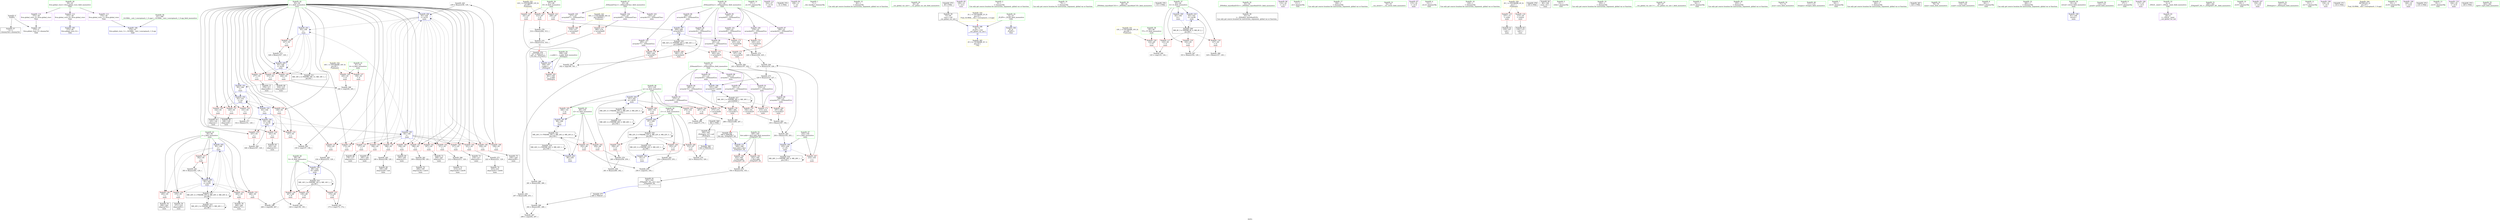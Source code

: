 digraph "SVFG" {
	label="SVFG";

	Node0x5594e432cb10 [shape=record,color=grey,label="{NodeID: 0\nNullPtr}"];
	Node0x5594e432cb10 -> Node0x5594e433fcd0[style=solid];
	Node0x5594e432cb10 -> Node0x5594e4347810[style=solid];
	Node0x5594e434db90 [shape=record,color=grey,label="{NodeID: 263\n239 = Binary(238, 129, )\n}"];
	Node0x5594e434db90 -> Node0x5594e4342360[style=solid];
	Node0x5594e43471d0 [shape=record,color=red,label="{NodeID: 180\n318\<--317\n\<--arrayidx87\nmain\n}"];
	Node0x5594e43471d0 -> Node0x5594e434ed90[style=solid];
	Node0x5594e433e4e0 [shape=record,color=purple,label="{NodeID: 97\n196\<--23\narrayidx32\<--_ZZ4mainE2cy\nmain\n}"];
	Node0x5594e433e4e0 -> Node0x5594e4346a80[style=solid];
	Node0x5594e432c670 [shape=record,color=green,label="{NodeID: 14\n37\<--1\n.str.10\<--dummyObj\nGlob }"];
	Node0x5594e434f090 [shape=record,color=grey,label="{NodeID: 277\n152 = Binary(151, 129, )\n}"];
	Node0x5594e434f090 -> Node0x5594e4341ce0[style=solid];
	Node0x5594e4341e80 [shape=record,color=blue,label="{NodeID: 194\n93\<--168\ni\<--inc18\nmain\n}"];
	Node0x5594e4341e80 -> Node0x5594e4344ba0[style=dashed];
	Node0x5594e4341e80 -> Node0x5594e4344c70[style=dashed];
	Node0x5594e4341e80 -> Node0x5594e4344d40[style=dashed];
	Node0x5594e4341e80 -> Node0x5594e4341e80[style=dashed];
	Node0x5594e4341e80 -> Node0x5594e4341f50[style=dashed];
	Node0x5594e433f040 [shape=record,color=purple,label="{NodeID: 111\n324\<--37\n\<--.str.10\nmain\n}"];
	Node0x5594e433d250 [shape=record,color=green,label="{NodeID: 28\n39\<--43\nllvm.global_ctors\<--llvm.global_ctors_field_insensitive\nGlob }"];
	Node0x5594e433d250 -> Node0x5594e433f110[style=solid];
	Node0x5594e433d250 -> Node0x5594e433f210[style=solid];
	Node0x5594e433d250 -> Node0x5594e433f310[style=solid];
	Node0x5594e43747c0 [shape=record,color=black,label="{NodeID: 374\n51 = PHI()\n}"];
	Node0x5594e4350590 [shape=record,color=grey,label="{NodeID: 291\n175 = cmp(173, 174, )\n}"];
	Node0x5594e43429e0 [shape=record,color=blue,label="{NodeID: 208\n97\<--309\nr1\<--\nmain\n}"];
	Node0x5594e43429e0 -> Node0x5594e4362020[style=dashed];
	Node0x5594e4344520 [shape=record,color=red,label="{NodeID: 125\n174\<--89\n\<--N\nmain\n}"];
	Node0x5594e4344520 -> Node0x5594e4350590[style=solid];
	Node0x5594e433df30 [shape=record,color=green,label="{NodeID: 42\n93\<--94\ni\<--i_field_insensitive\nmain\n}"];
	Node0x5594e433df30 -> Node0x5594e4344860[style=solid];
	Node0x5594e433df30 -> Node0x5594e4344930[style=solid];
	Node0x5594e433df30 -> Node0x5594e4344a00[style=solid];
	Node0x5594e433df30 -> Node0x5594e4344ad0[style=solid];
	Node0x5594e433df30 -> Node0x5594e4344ba0[style=solid];
	Node0x5594e433df30 -> Node0x5594e4344c70[style=solid];
	Node0x5594e433df30 -> Node0x5594e4344d40[style=solid];
	Node0x5594e433df30 -> Node0x5594e4344e10[style=solid];
	Node0x5594e433df30 -> Node0x5594e4344ee0[style=solid];
	Node0x5594e433df30 -> Node0x5594e4344fb0[style=solid];
	Node0x5594e433df30 -> Node0x5594e4345080[style=solid];
	Node0x5594e433df30 -> Node0x5594e4345150[style=solid];
	Node0x5594e433df30 -> Node0x5594e4345220[style=solid];
	Node0x5594e433df30 -> Node0x5594e43452f0[style=solid];
	Node0x5594e433df30 -> Node0x5594e43453c0[style=solid];
	Node0x5594e433df30 -> Node0x5594e4345490[style=solid];
	Node0x5594e433df30 -> Node0x5594e4345560[style=solid];
	Node0x5594e433df30 -> Node0x5594e4345630[style=solid];
	Node0x5594e433df30 -> Node0x5594e4345700[style=solid];
	Node0x5594e433df30 -> Node0x5594e43457d0[style=solid];
	Node0x5594e433df30 -> Node0x5594e43458a0[style=solid];
	Node0x5594e433df30 -> Node0x5594e4345970[style=solid];
	Node0x5594e433df30 -> Node0x5594e4345a40[style=solid];
	Node0x5594e433df30 -> Node0x5594e4345b10[style=solid];
	Node0x5594e433df30 -> Node0x5594e4347b80[style=solid];
	Node0x5594e433df30 -> Node0x5594e4341ce0[style=solid];
	Node0x5594e433df30 -> Node0x5594e4341db0[style=solid];
	Node0x5594e433df30 -> Node0x5594e4341e80[style=solid];
	Node0x5594e433df30 -> Node0x5594e4341f50[style=solid];
	Node0x5594e433df30 -> Node0x5594e4342360[style=solid];
	Node0x5594e433df30 -> Node0x5594e4342430[style=solid];
	Node0x5594e433df30 -> Node0x5594e4342ab0[style=solid];
	Node0x5594e4345080 [shape=record,color=red,label="{NodeID: 139\n188\<--93\n\<--i\nmain\n}"];
	Node0x5594e4345080 -> Node0x5594e434de90[style=solid];
	Node0x5594e433fbd0 [shape=record,color=green,label="{NodeID: 56\n41\<--368\n_GLOBAL__sub_I_sourspinach_1_0.cpp\<--_GLOBAL__sub_I_sourspinach_1_0.cpp_field_insensitive\n}"];
	Node0x5594e433fbd0 -> Node0x5594e4347710[style=solid];
	Node0x5594e4361310 [shape=record,color=black,label="{NodeID: 319\nMR_20V_4 = PHI(MR_20V_6, MR_20V_3, MR_20V_6, )\npts\{96 \}\n}"];
	Node0x5594e4361310 -> Node0x5594e4342770[style=dashed];
	Node0x5594e4361310 -> Node0x5594e435f010[style=dashed];
	Node0x5594e4361310 -> Node0x5594e4361310[style=dashed];
	Node0x5594e4345be0 [shape=record,color=red,label="{NodeID: 153\n266\<--95\n\<--j\nmain\n}"];
	Node0x5594e4345be0 -> Node0x5594e4350d10[style=solid];
	Node0x5594e43407c0 [shape=record,color=black,label="{NodeID: 70\n200\<--199\nidxprom34\<--sub33\nmain\n}"];
	Node0x5594e4346740 [shape=record,color=red,label="{NodeID: 167\n216\<--103\n\<--s\nmain\n}"];
	Node0x5594e4346740 -> Node0x5594e434dd10[style=solid];
	Node0x5594e4341320 [shape=record,color=purple,label="{NodeID: 84\n108\<--11\n\<--.str\nmain\n}"];
	Node0x5594e432db80 [shape=record,color=green,label="{NodeID: 1\n7\<--1\n__dso_handle\<--dummyObj\nGlob }"];
	Node0x5594e434dd10 [shape=record,color=grey,label="{NodeID: 264\n227 = Binary(216, 226, )\n}"];
	Node0x5594e434dd10 -> Node0x5594e434ea90[style=solid];
	Node0x5594e43472a0 [shape=record,color=red,label="{NodeID: 181\n352\<--349\n\<--first.addr\n_Z3SqrIeET_S0_\n}"];
	Node0x5594e43472a0 -> Node0x5594e434ef10[style=solid];
	Node0x5594e433e5b0 [shape=record,color=purple,label="{NodeID: 98\n201\<--23\narrayidx35\<--_ZZ4mainE2cy\nmain\n}"];
	Node0x5594e433e5b0 -> Node0x5594e4346b50[style=solid];
	Node0x5594e432cff0 [shape=record,color=green,label="{NodeID: 15\n40\<--1\n\<--dummyObj\nCan only get source location for instruction, argument, global var or function.}"];
	Node0x5594e434f210 [shape=record,color=grey,label="{NodeID: 278\n314 = Binary(262, 313, )\n}"];
	Node0x5594e434f210 -> Node0x5594e434ed90[style=solid];
	Node0x5594e4341f50 [shape=record,color=blue,label="{NodeID: 195\n93\<--106\ni\<--\nmain\n}"];
	Node0x5594e4341f50 -> Node0x5594e4344e10[style=dashed];
	Node0x5594e4341f50 -> Node0x5594e4344ee0[style=dashed];
	Node0x5594e4341f50 -> Node0x5594e4344fb0[style=dashed];
	Node0x5594e4341f50 -> Node0x5594e4345080[style=dashed];
	Node0x5594e4341f50 -> Node0x5594e4345150[style=dashed];
	Node0x5594e4341f50 -> Node0x5594e4345220[style=dashed];
	Node0x5594e4341f50 -> Node0x5594e43452f0[style=dashed];
	Node0x5594e4341f50 -> Node0x5594e43453c0[style=dashed];
	Node0x5594e4341f50 -> Node0x5594e4345490[style=dashed];
	Node0x5594e4341f50 -> Node0x5594e4345560[style=dashed];
	Node0x5594e4341f50 -> Node0x5594e4345630[style=dashed];
	Node0x5594e4341f50 -> Node0x5594e4345700[style=dashed];
	Node0x5594e4341f50 -> Node0x5594e43457d0[style=dashed];
	Node0x5594e4341f50 -> Node0x5594e4342360[style=dashed];
	Node0x5594e4341f50 -> Node0x5594e4342430[style=dashed];
	Node0x5594e433f110 [shape=record,color=purple,label="{NodeID: 112\n373\<--39\nllvm.global_ctors_0\<--llvm.global_ctors\nGlob }"];
	Node0x5594e433f110 -> Node0x5594e4347610[style=solid];
	Node0x5594e433d350 [shape=record,color=green,label="{NodeID: 29\n44\<--45\n__cxx_global_var_init\<--__cxx_global_var_init_field_insensitive\n}"];
	Node0x5594e43748c0 [shape=record,color=black,label="{NodeID: 375\n69 = PHI()\n}"];
	Node0x5594e43748c0 -> Node0x5594e433fed0[style=solid];
	Node0x5594e4350710 [shape=record,color=grey,label="{NodeID: 292\n182 = cmp(180, 181, )\n}"];
	Node0x5594e4342ab0 [shape=record,color=blue,label="{NodeID: 209\n93\<--328\ni\<--inc93\nmain\n}"];
	Node0x5594e4342ab0 -> Node0x5594e43458a0[style=dashed];
	Node0x5594e4342ab0 -> Node0x5594e4345970[style=dashed];
	Node0x5594e4342ab0 -> Node0x5594e4345a40[style=dashed];
	Node0x5594e4342ab0 -> Node0x5594e4345b10[style=dashed];
	Node0x5594e4342ab0 -> Node0x5594e4342ab0[style=dashed];
	Node0x5594e4342ab0 -> Node0x5594e435eb10[style=dashed];
	Node0x5594e43445f0 [shape=record,color=red,label="{NodeID: 126\n267\<--89\n\<--N\nmain\n}"];
	Node0x5594e43445f0 -> Node0x5594e4350d10[style=solid];
	Node0x5594e433e000 [shape=record,color=green,label="{NodeID: 43\n95\<--96\nj\<--j_field_insensitive\nmain\n}"];
	Node0x5594e433e000 -> Node0x5594e4345be0[style=solid];
	Node0x5594e433e000 -> Node0x5594e4345cb0[style=solid];
	Node0x5594e433e000 -> Node0x5594e4345d80[style=solid];
	Node0x5594e433e000 -> Node0x5594e4345e50[style=solid];
	Node0x5594e433e000 -> Node0x5594e4345f20[style=solid];
	Node0x5594e433e000 -> Node0x5594e4342770[style=solid];
	Node0x5594e433e000 -> Node0x5594e4342840[style=solid];
	Node0x5594e4345150 [shape=record,color=red,label="{NodeID: 140\n194\<--93\n\<--i\nmain\n}"];
	Node0x5594e4345150 -> Node0x5594e43406f0[style=solid];
	Node0x5594e433fcd0 [shape=record,color=black,label="{NodeID: 57\n2\<--3\ndummyVal\<--dummyVal\n}"];
	Node0x5594e4362020 [shape=record,color=black,label="{NodeID: 320\nMR_22V_5 = PHI(MR_22V_6, MR_22V_4, MR_22V_5, )\npts\{98 \}\n}"];
	Node0x5594e4362020 -> Node0x5594e4345ff0[style=dashed];
	Node0x5594e4362020 -> Node0x5594e43460c0[style=dashed];
	Node0x5594e4362020 -> Node0x5594e4346190[style=dashed];
	Node0x5594e4362020 -> Node0x5594e4342500[style=dashed];
	Node0x5594e4362020 -> Node0x5594e43429e0[style=dashed];
	Node0x5594e4362020 -> Node0x5594e435f510[style=dashed];
	Node0x5594e4362020 -> Node0x5594e4362020[style=dashed];
	Node0x5594e4345cb0 [shape=record,color=red,label="{NodeID: 154\n270\<--95\n\<--j\nmain\n}"];
	Node0x5594e4345cb0 -> Node0x5594e4340ca0[style=solid];
	Node0x5594e4340890 [shape=record,color=black,label="{NodeID: 71\n208\<--207\nidxprom37\<--\nmain\n}"];
	Node0x5594e43643d0 [shape=record,color=yellow,style=double,label="{NodeID: 334\n16V_1 = ENCHI(MR_16V_0)\npts\{92 \}\nFun[main]}"];
	Node0x5594e43643d0 -> Node0x5594e43446c0[style=dashed];
	Node0x5594e43643d0 -> Node0x5594e4344790[style=dashed];
	Node0x5594e4346810 [shape=record,color=red,label="{NodeID: 168\n180\<--179\n\<--arrayidx24\nmain\n}"];
	Node0x5594e4346810 -> Node0x5594e4350710[style=solid];
	Node0x5594e43413f0 [shape=record,color=purple,label="{NodeID: 85\n109\<--13\n\<--.str.2\nmain\n}"];
	Node0x5594e432bd40 [shape=record,color=green,label="{NodeID: 2\n9\<--1\n\<--dummyObj\nCan only get source location for instruction, argument, global var or function.}"];
	Node0x5594e434de90 [shape=record,color=grey,label="{NodeID: 265\n189 = Binary(188, 129, )\n}"];
	Node0x5594e434de90 -> Node0x5594e4340620[style=solid];
	Node0x5594e4347370 [shape=record,color=red,label="{NodeID: 182\n353\<--349\n\<--first.addr\n_Z3SqrIeET_S0_\n}"];
	Node0x5594e4347370 -> Node0x5594e434ef10[style=solid];
	Node0x5594e433e680 [shape=record,color=purple,label="{NodeID: 99\n209\<--23\narrayidx38\<--_ZZ4mainE2cy\nmain\n}"];
	Node0x5594e433e680 -> Node0x5594e43420f0[style=solid];
	Node0x5594e432d0c0 [shape=record,color=green,label="{NodeID: 16\n70\<--1\n\<--dummyObj\nCan only get source location for instruction, argument, global var or function.}"];
	Node0x5594e434f390 [shape=record,color=grey,label="{NodeID: 279\n260 = Binary(258, 259, )\n}"];
	Node0x5594e434f390 -> Node0x5594e4343760[style=solid];
	Node0x5594e4342020 [shape=record,color=blue,label="{NodeID: 196\n103\<--204\ns\<--div\nmain\n}"];
	Node0x5594e4342020 -> Node0x5594e4346740[style=dashed];
	Node0x5594e4342020 -> Node0x5594e4360410[style=dashed];
	Node0x5594e433f210 [shape=record,color=purple,label="{NodeID: 113\n374\<--39\nllvm.global_ctors_1\<--llvm.global_ctors\nGlob }"];
	Node0x5594e433f210 -> Node0x5594e4347710[style=solid];
	Node0x5594e433d450 [shape=record,color=green,label="{NodeID: 30\n48\<--49\n_ZNSt8ios_base4InitC1Ev\<--_ZNSt8ios_base4InitC1Ev_field_insensitive\n}"];
	Node0x5594e4374a20 [shape=record,color=black,label="{NodeID: 376\n131 = PHI()\n}"];
	Node0x5594e4350890 [shape=record,color=grey,label="{NodeID: 293\n159 = cmp(157, 158, )\n}"];
	Node0x5594e4342b80 [shape=record,color=blue,label="{NodeID: 210\n83\<--333\ntt\<--inc96\nmain\n}"];
	Node0x5594e4342b80 -> Node0x5594e435e110[style=dashed];
	Node0x5594e43446c0 [shape=record,color=red,label="{NodeID: 127\n158\<--91\n\<--A\nmain\n}"];
	Node0x5594e43446c0 -> Node0x5594e4350890[style=solid];
	Node0x5594e433e0d0 [shape=record,color=green,label="{NodeID: 44\n97\<--98\nr1\<--r1_field_insensitive\nmain\n}"];
	Node0x5594e433e0d0 -> Node0x5594e4345ff0[style=solid];
	Node0x5594e433e0d0 -> Node0x5594e43460c0[style=solid];
	Node0x5594e433e0d0 -> Node0x5594e4346190[style=solid];
	Node0x5594e433e0d0 -> Node0x5594e4342500[style=solid];
	Node0x5594e433e0d0 -> Node0x5594e43429e0[style=solid];
	Node0x5594e4345220 [shape=record,color=red,label="{NodeID: 141\n198\<--93\n\<--i\nmain\n}"];
	Node0x5594e4345220 -> Node0x5594e434f690[style=solid];
	Node0x5594e433fdd0 [shape=record,color=black,label="{NodeID: 58\n52\<--53\n\<--_ZNSt8ios_base4InitD1Ev\nCan only get source location for instruction, argument, global var or function.}"];
	Node0x5594e4362110 [shape=record,color=black,label="{NodeID: 321\nMR_24V_5 = PHI(MR_24V_5, MR_24V_4, MR_24V_6, )\npts\{100 \}\n}"];
	Node0x5594e4362110 -> Node0x5594e4346260[style=dashed];
	Node0x5594e4362110 -> Node0x5594e4346330[style=dashed];
	Node0x5594e4362110 -> Node0x5594e43425d0[style=dashed];
	Node0x5594e4362110 -> Node0x5594e4342910[style=dashed];
	Node0x5594e4362110 -> Node0x5594e435fa10[style=dashed];
	Node0x5594e4362110 -> Node0x5594e4362110[style=dashed];
	Node0x5594e4345d80 [shape=record,color=red,label="{NodeID: 155\n283\<--95\n\<--j\nmain\n}"];
	Node0x5594e4345d80 -> Node0x5594e4340e40[style=solid];
	Node0x5594e4340960 [shape=record,color=black,label="{NodeID: 72\n213\<--212\nidxprom40\<--sub39\nmain\n}"];
	Node0x5594e43468e0 [shape=record,color=red,label="{NodeID: 169\n187\<--186\n\<--arrayidx27\nmain\n}"];
	Node0x5594e43468e0 -> Node0x5594e434da10[style=solid];
	Node0x5594e43414c0 [shape=record,color=purple,label="{NodeID: 86\n114\<--16\n\<--.str.3\nmain\n}"];
	Node0x5594e432cd70 [shape=record,color=green,label="{NodeID: 3\n11\<--1\n.str\<--dummyObj\nGlob }"];
	Node0x5594e434e010 [shape=record,color=grey,label="{NodeID: 266\n281 = Binary(282, 280, )\n}"];
	Node0x5594e434e010 -> Node0x5594e434e310[style=solid];
	Node0x5594e4347440 [shape=record,color=red,label="{NodeID: 183\n361\<--358\n\<--__x.addr\n_ZSt4sqrte\n}"];
	Node0x5594e433e750 [shape=record,color=purple,label="{NodeID: 100\n219\<--23\narrayidx43\<--_ZZ4mainE2cy\nmain\n}"];
	Node0x5594e433e750 -> Node0x5594e4346cf0[style=solid];
	Node0x5594e432d1c0 [shape=record,color=green,label="{NodeID: 17\n106\<--1\n\<--dummyObj\nCan only get source location for instruction, argument, global var or function.}"];
	Node0x5594e434f510 [shape=record,color=grey,label="{NodeID: 280\n128 = Binary(127, 129, )\n}"];
	Node0x5594e43420f0 [shape=record,color=blue,label="{NodeID: 197\n209\<--206\narrayidx38\<--\nmain\n}"];
	Node0x5594e43420f0 -> Node0x5594e4346cf0[style=dashed];
	Node0x5594e43420f0 -> Node0x5594e4346dc0[style=dashed];
	Node0x5594e43420f0 -> Node0x5594e4347100[style=dashed];
	Node0x5594e43420f0 -> Node0x5594e4360e10[style=dashed];
	Node0x5594e433f310 [shape=record,color=purple,label="{NodeID: 114\n375\<--39\nllvm.global_ctors_2\<--llvm.global_ctors\nGlob }"];
	Node0x5594e433f310 -> Node0x5594e4347810[style=solid];
	Node0x5594e433d550 [shape=record,color=green,label="{NodeID: 31\n54\<--55\n__cxa_atexit\<--__cxa_atexit_field_insensitive\n}"];
	Node0x5594e4374af0 [shape=record,color=black,label="{NodeID: 377\n289 = PHI(347, )\n}"];
	Node0x5594e4374af0 -> Node0x5594e434e310[style=solid];
	Node0x5594e4350a10 [shape=record,color=grey,label="{NodeID: 294\n140 = cmp(138, 139, )\n}"];
	Node0x5594e4342c50 [shape=record,color=blue,label="{NodeID: 211\n349\<--348\nfirst.addr\<--first\n_Z3SqrIeET_S0_\n}"];
	Node0x5594e4342c50 -> Node0x5594e43472a0[style=dashed];
	Node0x5594e4342c50 -> Node0x5594e4347370[style=dashed];
	Node0x5594e4344790 [shape=record,color=red,label="{NodeID: 128\n245\<--91\n\<--A\nmain\n}"];
	Node0x5594e4344790 -> Node0x5594e4350110[style=solid];
	Node0x5594e433e1a0 [shape=record,color=green,label="{NodeID: 45\n99\<--100\nr2\<--r2_field_insensitive\nmain\n}"];
	Node0x5594e433e1a0 -> Node0x5594e4346260[style=solid];
	Node0x5594e433e1a0 -> Node0x5594e4346330[style=solid];
	Node0x5594e433e1a0 -> Node0x5594e43425d0[style=solid];
	Node0x5594e433e1a0 -> Node0x5594e4342910[style=solid];
	Node0x5594e43452f0 [shape=record,color=red,label="{NodeID: 142\n207\<--93\n\<--i\nmain\n}"];
	Node0x5594e43452f0 -> Node0x5594e4340890[style=solid];
	Node0x5594e433fed0 [shape=record,color=black,label="{NodeID: 59\n73\<--69\nconv\<--call\n__cxx_global_var_init.1\n}"];
	Node0x5594e433fed0 -> Node0x5594e4347910[style=solid];
	Node0x5594e4362610 [shape=record,color=black,label="{NodeID: 322\nMR_26V_4 = PHI(MR_26V_5, MR_26V_3, MR_26V_5, )\npts\{102 \}\n}"];
	Node0x5594e4362610 -> Node0x5594e43426a0[style=dashed];
	Node0x5594e4362610 -> Node0x5594e435ff10[style=dashed];
	Node0x5594e4362610 -> Node0x5594e4362610[style=dashed];
	Node0x5594e4345e50 [shape=record,color=red,label="{NodeID: 156\n293\<--95\n\<--j\nmain\n}"];
	Node0x5594e4345e50 -> Node0x5594e4340f10[style=solid];
	Node0x5594e4340a30 [shape=record,color=black,label="{NodeID: 73\n218\<--217\nidxprom42\<--\nmain\n}"];
	Node0x5594e43469b0 [shape=record,color=red,label="{NodeID: 170\n192\<--191\n\<--arrayidx29\nmain\n}"];
	Node0x5594e43469b0 -> Node0x5594e434da10[style=solid];
	Node0x5594e4341590 [shape=record,color=purple,label="{NodeID: 87\n115\<--18\n\<--.str.4\nmain\n}"];
	Node0x5594e432c800 [shape=record,color=green,label="{NodeID: 4\n13\<--1\n.str.2\<--dummyObj\nGlob }"];
	Node0x5594e434e190 [shape=record,color=grey,label="{NodeID: 267\n333 = Binary(332, 129, )\n}"];
	Node0x5594e434e190 -> Node0x5594e4342b80[style=solid];
	Node0x5594e4347510 [shape=record,color=blue,label="{NodeID: 184\n8\<--9\n_ZL2PI\<--\nGlob }"];
	Node0x5594e433e820 [shape=record,color=purple,label="{NodeID: 101\n224\<--23\narrayidx46\<--_ZZ4mainE2cy\nmain\n}"];
	Node0x5594e433e820 -> Node0x5594e4346dc0[style=solid];
	Node0x5594e433ca80 [shape=record,color=green,label="{NodeID: 18\n129\<--1\n\<--dummyObj\nCan only get source location for instruction, argument, global var or function.}"];
	Node0x5594e434f690 [shape=record,color=grey,label="{NodeID: 281\n199 = Binary(198, 129, )\n}"];
	Node0x5594e434f690 -> Node0x5594e43407c0[style=solid];
	Node0x5594e43421c0 [shape=record,color=blue,label="{NodeID: 198\n231\<--228\narrayidx50\<--add48\nmain\n}"];
	Node0x5594e43421c0 -> Node0x5594e4346e90[style=dashed];
	Node0x5594e43421c0 -> Node0x5594e4347030[style=dashed];
	Node0x5594e43421c0 -> Node0x5594e4360910[style=dashed];
	Node0x5594e4343d00 [shape=record,color=red,label="{NodeID: 115\n107\<--15\n\<--stdin\nmain\n}"];
	Node0x5594e4343d00 -> Node0x5594e4340070[style=solid];
	Node0x5594e433d650 [shape=record,color=green,label="{NodeID: 32\n53\<--59\n_ZNSt8ios_base4InitD1Ev\<--_ZNSt8ios_base4InitD1Ev_field_insensitive\n}"];
	Node0x5594e433d650 -> Node0x5594e433fdd0[style=solid];
	Node0x5594e4374cf0 [shape=record,color=black,label="{NodeID: 378\n165 = PHI()\n}"];
	Node0x5594e4350b90 [shape=record,color=grey,label="{NodeID: 295\n256 = cmp(252, 254, )\n}"];
	Node0x5594e4349ca0 [shape=record,color=blue,label="{NodeID: 212\n358\<--357\n__x.addr\<--__x\n_ZSt4sqrte\n}"];
	Node0x5594e4349ca0 -> Node0x5594e4347440[style=dashed];
	Node0x5594e4344860 [shape=record,color=red,label="{NodeID: 129\n138\<--93\n\<--i\nmain\n}"];
	Node0x5594e4344860 -> Node0x5594e4350a10[style=solid];
	Node0x5594e433e270 [shape=record,color=green,label="{NodeID: 46\n101\<--102\nm\<--m_field_insensitive\nmain\n}"];
	Node0x5594e433e270 -> Node0x5594e4346400[style=solid];
	Node0x5594e433e270 -> Node0x5594e43464d0[style=solid];
	Node0x5594e433e270 -> Node0x5594e43465a0[style=solid];
	Node0x5594e433e270 -> Node0x5594e4346670[style=solid];
	Node0x5594e433e270 -> Node0x5594e43426a0[style=solid];
	Node0x5594e435e110 [shape=record,color=black,label="{NodeID: 309\nMR_8V_3 = PHI(MR_8V_4, MR_8V_2, )\npts\{84 \}\n}"];
	Node0x5594e435e110 -> Node0x5594e4343ea0[style=dashed];
	Node0x5594e435e110 -> Node0x5594e4343f70[style=dashed];
	Node0x5594e435e110 -> Node0x5594e4344040[style=dashed];
	Node0x5594e435e110 -> Node0x5594e4342b80[style=dashed];
	Node0x5594e43453c0 [shape=record,color=red,label="{NodeID: 143\n211\<--93\n\<--i\nmain\n}"];
	Node0x5594e43453c0 -> Node0x5594e434fe10[style=solid];
	Node0x5594e433ffa0 [shape=record,color=black,label="{NodeID: 60\n80\<--106\nmain_ret\<--\nmain\n}"];
	Node0x5594e4345f20 [shape=record,color=red,label="{NodeID: 157\n302\<--95\n\<--j\nmain\n}"];
	Node0x5594e4345f20 -> Node0x5594e4343be0[style=solid];
	Node0x5594e4340b00 [shape=record,color=black,label="{NodeID: 74\n223\<--222\nidxprom45\<--sub44\nmain\n}"];
	Node0x5594e4346a80 [shape=record,color=red,label="{NodeID: 171\n197\<--196\n\<--arrayidx32\nmain\n}"];
	Node0x5594e4346a80 -> Node0x5594e434fb10[style=solid];
	Node0x5594e4341660 [shape=record,color=purple,label="{NodeID: 88\n144\<--21\narrayidx\<--_ZZ4mainE2cx\nmain\n}"];
	Node0x5594e432c890 [shape=record,color=green,label="{NodeID: 5\n15\<--1\nstdin\<--dummyObj\nGlob }"];
	Node0x5594e434e310 [shape=record,color=grey,label="{NodeID: 268\n292 = Binary(281, 289, )\n}"];
	Node0x5594e434e310 -> Node0x5594e434ff90[style=solid];
	Node0x5594e4347610 [shape=record,color=blue,label="{NodeID: 185\n373\<--40\nllvm.global_ctors_0\<--\nGlob }"];
	Node0x5594e433e8f0 [shape=record,color=purple,label="{NodeID: 102\n295\<--23\narrayidx77\<--_ZZ4mainE2cy\nmain\n}"];
	Node0x5594e433e8f0 -> Node0x5594e4347100[style=solid];
	Node0x5594e433cb10 [shape=record,color=green,label="{NodeID: 19\n250\<--1\n\<--dummyObj\nCan only get source location for instruction, argument, global var or function.}"];
	Node0x5594e4366a20 [shape=record,color=yellow,style=double,label="{NodeID: 365\n2V_2 = CSCHI(MR_2V_1)\npts\{10 \}\nCS[]}"];
	Node0x5594e434f810 [shape=record,color=grey,label="{NodeID: 282\n254 = Binary(253, 255, )\n}"];
	Node0x5594e434f810 -> Node0x5594e4350b90[style=solid];
	Node0x5594e4342290 [shape=record,color=blue,label="{NodeID: 199\n89\<--234\nN\<--add51\nmain\n}"];
	Node0x5594e4342290 -> Node0x5594e43445f0[style=dashed];
	Node0x5594e4342290 -> Node0x5594e435e610[style=dashed];
	Node0x5594e4343dd0 [shape=record,color=red,label="{NodeID: 116\n113\<--20\n\<--stdout\nmain\n}"];
	Node0x5594e4343dd0 -> Node0x5594e4340140[style=solid];
	Node0x5594e433d750 [shape=record,color=green,label="{NodeID: 33\n66\<--67\n__cxx_global_var_init.1\<--__cxx_global_var_init.1_field_insensitive\n}"];
	Node0x5594e4350d10 [shape=record,color=grey,label="{NodeID: 296\n268 = cmp(266, 267, )\n}"];
	Node0x5594e4344930 [shape=record,color=red,label="{NodeID: 130\n142\<--93\n\<--i\nmain\n}"];
	Node0x5594e4344930 -> Node0x5594e4340210[style=solid];
	Node0x5594e433e340 [shape=record,color=green,label="{NodeID: 47\n103\<--104\ns\<--s_field_insensitive\nmain\n}"];
	Node0x5594e433e340 -> Node0x5594e4346740[style=solid];
	Node0x5594e433e340 -> Node0x5594e4342020[style=solid];
	Node0x5594e435e610 [shape=record,color=black,label="{NodeID: 310\nMR_14V_2 = PHI(MR_14V_4, MR_14V_1, )\npts\{90 \}\n}"];
	Node0x5594e435e610 -> Node0x5594e4344450[style=dashed];
	Node0x5594e435e610 -> Node0x5594e4344520[style=dashed];
	Node0x5594e435e610 -> Node0x5594e43445f0[style=dashed];
	Node0x5594e435e610 -> Node0x5594e4342290[style=dashed];
	Node0x5594e435e610 -> Node0x5594e435e610[style=dashed];
	Node0x5594e4345490 [shape=record,color=red,label="{NodeID: 144\n217\<--93\n\<--i\nmain\n}"];
	Node0x5594e4345490 -> Node0x5594e4340a30[style=solid];
	Node0x5594e4340070 [shape=record,color=black,label="{NodeID: 61\n110\<--107\ncall\<--\nmain\n}"];
	Node0x5594e4363010 [shape=record,color=yellow,style=double,label="{NodeID: 324\n2V_1 = ENCHI(MR_2V_0)\npts\{10 \}\nFun[_GLOBAL__sub_I_sourspinach_1_0.cpp]|{<s0>16}}"];
	Node0x5594e4363010:s0 -> Node0x5594e4347910[style=dashed,color=red];
	Node0x5594e4345ff0 [shape=record,color=red,label="{NodeID: 158\n253\<--97\n\<--r1\nmain\n}"];
	Node0x5594e4345ff0 -> Node0x5594e434f810[style=solid];
	Node0x5594e4340bd0 [shape=record,color=black,label="{NodeID: 75\n230\<--229\nidxprom49\<--\nmain\n}"];
	Node0x5594e4346b50 [shape=record,color=red,label="{NodeID: 172\n202\<--201\n\<--arrayidx35\nmain\n}"];
	Node0x5594e4346b50 -> Node0x5594e434fb10[style=solid];
	Node0x5594e4341730 [shape=record,color=purple,label="{NodeID: 89\n186\<--21\narrayidx27\<--_ZZ4mainE2cx\nmain\n}"];
	Node0x5594e4341730 -> Node0x5594e43468e0[style=solid];
	Node0x5594e432c920 [shape=record,color=green,label="{NodeID: 6\n16\<--1\n.str.3\<--dummyObj\nGlob }"];
	Node0x5594e434e490 [shape=record,color=grey,label="{NodeID: 269\n288 = Binary(286, 287, )\n|{<s0>11}}"];
	Node0x5594e434e490:s0 -> Node0x5594e4373d10[style=solid,color=red];
	Node0x5594e4347710 [shape=record,color=blue,label="{NodeID: 186\n374\<--41\nllvm.global_ctors_1\<--_GLOBAL__sub_I_sourspinach_1_0.cpp\nGlob }"];
	Node0x5594e433e9c0 [shape=record,color=purple,label="{NodeID: 103\n163\<--25\narrayidx15\<--_ZZ4mainE3acc\nmain\n}"];
	Node0x5594e433cba0 [shape=record,color=green,label="{NodeID: 20\n255\<--1\n\<--dummyObj\nCan only get source location for instruction, argument, global var or function.}"];
	Node0x5594e4373980 [shape=record,color=black,label="{NodeID: 366\n320 = PHI(356, )\n}"];
	Node0x5594e4373980 -> Node0x5594e434e610[style=solid];
	Node0x5594e434f990 [shape=record,color=grey,label="{NodeID: 283\n204 = Binary(193, 203, )\n}"];
	Node0x5594e434f990 -> Node0x5594e4342020[style=solid];
	Node0x5594e4342360 [shape=record,color=blue,label="{NodeID: 200\n93\<--239\ni\<--inc53\nmain\n}"];
	Node0x5594e4342360 -> Node0x5594e4344e10[style=dashed];
	Node0x5594e4342360 -> Node0x5594e4344ee0[style=dashed];
	Node0x5594e4342360 -> Node0x5594e4344fb0[style=dashed];
	Node0x5594e4342360 -> Node0x5594e4345080[style=dashed];
	Node0x5594e4342360 -> Node0x5594e4345150[style=dashed];
	Node0x5594e4342360 -> Node0x5594e4345220[style=dashed];
	Node0x5594e4342360 -> Node0x5594e43452f0[style=dashed];
	Node0x5594e4342360 -> Node0x5594e43453c0[style=dashed];
	Node0x5594e4342360 -> Node0x5594e4345490[style=dashed];
	Node0x5594e4342360 -> Node0x5594e4345560[style=dashed];
	Node0x5594e4342360 -> Node0x5594e4345630[style=dashed];
	Node0x5594e4342360 -> Node0x5594e4345700[style=dashed];
	Node0x5594e4342360 -> Node0x5594e43457d0[style=dashed];
	Node0x5594e4342360 -> Node0x5594e4342360[style=dashed];
	Node0x5594e4342360 -> Node0x5594e4342430[style=dashed];
	Node0x5594e4343ea0 [shape=record,color=red,label="{NodeID: 117\n123\<--83\n\<--tt\nmain\n}"];
	Node0x5594e4343ea0 -> Node0x5594e4350410[style=solid];
	Node0x5594e433d850 [shape=record,color=green,label="{NodeID: 34\n71\<--72\nacos\<--acos_field_insensitive\n}"];
	Node0x5594e4344a00 [shape=record,color=red,label="{NodeID: 131\n145\<--93\n\<--i\nmain\n}"];
	Node0x5594e4344a00 -> Node0x5594e43402e0[style=solid];
	Node0x5594e433f430 [shape=record,color=green,label="{NodeID: 48\n111\<--112\nfreopen\<--freopen_field_insensitive\n}"];
	Node0x5594e435eb10 [shape=record,color=black,label="{NodeID: 311\nMR_18V_2 = PHI(MR_18V_13, MR_18V_1, )\npts\{94 \}\n}"];
	Node0x5594e435eb10 -> Node0x5594e4347b80[style=dashed];
	Node0x5594e4345560 [shape=record,color=red,label="{NodeID: 145\n221\<--93\n\<--i\nmain\n}"];
	Node0x5594e4345560 -> Node0x5594e434e790[style=solid];
	Node0x5594e4340140 [shape=record,color=black,label="{NodeID: 62\n116\<--113\ncall1\<--\nmain\n}"];
	Node0x5594e43460c0 [shape=record,color=red,label="{NodeID: 159\n258\<--97\n\<--r1\nmain\n}"];
	Node0x5594e43460c0 -> Node0x5594e434f390[style=solid];
	Node0x5594e4340ca0 [shape=record,color=black,label="{NodeID: 76\n271\<--270\nidxprom65\<--\nmain\n}"];
	Node0x5594e4346c20 [shape=record,color=red,label="{NodeID: 173\n215\<--214\n\<--arrayidx41\nmain\n}"];
	Node0x5594e4346c20 -> Node0x5594e434ea90[style=solid];
	Node0x5594e4341800 [shape=record,color=purple,label="{NodeID: 90\n191\<--21\narrayidx29\<--_ZZ4mainE2cx\nmain\n}"];
	Node0x5594e4341800 -> Node0x5594e43469b0[style=solid];
	Node0x5594e432c9b0 [shape=record,color=green,label="{NodeID: 7\n18\<--1\n.str.4\<--dummyObj\nGlob }"];
	Node0x5594e434e610 [shape=record,color=grey,label="{NodeID: 270\n323 = Binary(312, 320, )\n}"];
	Node0x5594e4347810 [shape=record,color=blue, style = dotted,label="{NodeID: 187\n375\<--3\nllvm.global_ctors_2\<--dummyVal\nGlob }"];
	Node0x5594e433ea90 [shape=record,color=purple,label="{NodeID: 104\n279\<--25\narrayidx69\<--_ZZ4mainE3acc\nmain\n}"];
	Node0x5594e433ea90 -> Node0x5594e4346f60[style=solid];
	Node0x5594e433cc30 [shape=record,color=green,label="{NodeID: 21\n262\<--1\n\<--dummyObj\nCan only get source location for instruction, argument, global var or function.}"];
	Node0x5594e4373b70 [shape=record,color=black,label="{NodeID: 367\n325 = PHI()\n}"];
	Node0x5594e434fb10 [shape=record,color=grey,label="{NodeID: 284\n203 = Binary(197, 202, )\n}"];
	Node0x5594e434fb10 -> Node0x5594e434f990[style=solid];
	Node0x5594e4342430 [shape=record,color=blue,label="{NodeID: 201\n93\<--106\ni\<--\nmain\n}"];
	Node0x5594e4342430 -> Node0x5594e43458a0[style=dashed];
	Node0x5594e4342430 -> Node0x5594e4345970[style=dashed];
	Node0x5594e4342430 -> Node0x5594e4345a40[style=dashed];
	Node0x5594e4342430 -> Node0x5594e4345b10[style=dashed];
	Node0x5594e4342430 -> Node0x5594e4342ab0[style=dashed];
	Node0x5594e4342430 -> Node0x5594e435eb10[style=dashed];
	Node0x5594e4343f70 [shape=record,color=red,label="{NodeID: 118\n127\<--83\n\<--tt\nmain\n}"];
	Node0x5594e4343f70 -> Node0x5594e434f510[style=solid];
	Node0x5594e433d950 [shape=record,color=green,label="{NodeID: 35\n78\<--79\nmain\<--main_field_insensitive\n}"];
	Node0x5594e4344ad0 [shape=record,color=red,label="{NodeID: 132\n151\<--93\n\<--i\nmain\n}"];
	Node0x5594e4344ad0 -> Node0x5594e434f090[style=solid];
	Node0x5594e433f530 [shape=record,color=green,label="{NodeID: 49\n119\<--120\nscanf\<--scanf_field_insensitive\n}"];
	Node0x5594e435f010 [shape=record,color=black,label="{NodeID: 312\nMR_20V_2 = PHI(MR_20V_3, MR_20V_1, )\npts\{96 \}\n}"];
	Node0x5594e435f010 -> Node0x5594e435f010[style=dashed];
	Node0x5594e435f010 -> Node0x5594e4361310[style=dashed];
	Node0x5594e4345630 [shape=record,color=red,label="{NodeID: 146\n229\<--93\n\<--i\nmain\n}"];
	Node0x5594e4345630 -> Node0x5594e4340bd0[style=solid];
	Node0x5594e4340210 [shape=record,color=black,label="{NodeID: 63\n143\<--142\nidxprom\<--\nmain\n}"];
	Node0x5594e4346190 [shape=record,color=red,label="{NodeID: 160\n312\<--97\n\<--r1\nmain\n}"];
	Node0x5594e4346190 -> Node0x5594e434e610[style=solid];
	Node0x5594e4340d70 [shape=record,color=black,label="{NodeID: 77\n278\<--277\nidxprom68\<--\nmain\n}"];
	Node0x5594e4346cf0 [shape=record,color=red,label="{NodeID: 174\n220\<--219\n\<--arrayidx43\nmain\n}"];
	Node0x5594e4346cf0 -> Node0x5594e434ec10[style=solid];
	Node0x5594e43418d0 [shape=record,color=purple,label="{NodeID: 91\n214\<--21\narrayidx41\<--_ZZ4mainE2cx\nmain\n}"];
	Node0x5594e43418d0 -> Node0x5594e4346c20[style=solid];
	Node0x5594e432b940 [shape=record,color=green,label="{NodeID: 8\n20\<--1\nstdout\<--dummyObj\nGlob }"];
	Node0x5594e434e790 [shape=record,color=grey,label="{NodeID: 271\n222 = Binary(221, 129, )\n}"];
	Node0x5594e434e790 -> Node0x5594e4340b00[style=solid];
	Node0x5594e4347910 [shape=record,color=blue,label="{NodeID: 188\n8\<--73\n_ZL2PI\<--conv\n__cxx_global_var_init.1\n|{<s0>16}}"];
	Node0x5594e4347910:s0 -> Node0x5594e4366a20[style=dashed,color=blue];
	Node0x5594e433eb60 [shape=record,color=purple,label="{NodeID: 105\n317\<--25\narrayidx87\<--_ZZ4mainE3acc\nmain\n}"];
	Node0x5594e433eb60 -> Node0x5594e43471d0[style=solid];
	Node0x5594e433ccc0 [shape=record,color=green,label="{NodeID: 22\n282\<--1\n\<--dummyObj\nCan only get source location for instruction, argument, global var or function.}"];
	Node0x5594e4373c40 [shape=record,color=black,label="{NodeID: 368\n362 = PHI()\n}"];
	Node0x5594e4373c40 -> Node0x5594e4341180[style=solid];
	Node0x5594e434fc90 [shape=record,color=grey,label="{NodeID: 285\n168 = Binary(167, 129, )\n}"];
	Node0x5594e434fc90 -> Node0x5594e4341e80[style=solid];
	Node0x5594e4342500 [shape=record,color=blue,label="{NodeID: 202\n97\<--9\nr1\<--\nmain\n}"];
	Node0x5594e4342500 -> Node0x5594e4362020[style=dashed];
	Node0x5594e4344040 [shape=record,color=red,label="{NodeID: 119\n332\<--83\n\<--tt\nmain\n}"];
	Node0x5594e4344040 -> Node0x5594e434e190[style=solid];
	Node0x5594e433da50 [shape=record,color=green,label="{NodeID: 36\n81\<--82\nretval\<--retval_field_insensitive\nmain\n}"];
	Node0x5594e433da50 -> Node0x5594e43479e0[style=solid];
	Node0x5594e4344ba0 [shape=record,color=red,label="{NodeID: 133\n157\<--93\n\<--i\nmain\n}"];
	Node0x5594e4344ba0 -> Node0x5594e4350890[style=solid];
	Node0x5594e433f630 [shape=record,color=green,label="{NodeID: 50\n132\<--133\nprintf\<--printf_field_insensitive\n}"];
	Node0x5594e435f510 [shape=record,color=black,label="{NodeID: 313\nMR_22V_2 = PHI(MR_22V_3, MR_22V_1, )\npts\{98 \}\n}"];
	Node0x5594e435f510 -> Node0x5594e4342500[style=dashed];
	Node0x5594e435f510 -> Node0x5594e435f510[style=dashed];
	Node0x5594e4345700 [shape=record,color=red,label="{NodeID: 147\n233\<--93\n\<--i\nmain\n}"];
	Node0x5594e4345700 -> Node0x5594e4343a60[style=solid];
	Node0x5594e43402e0 [shape=record,color=black,label="{NodeID: 64\n146\<--145\nidxprom8\<--\nmain\n}"];
	Node0x5594e4346260 [shape=record,color=red,label="{NodeID: 161\n252\<--99\n\<--r2\nmain\n}"];
	Node0x5594e4346260 -> Node0x5594e4350b90[style=solid];
	Node0x5594e4340e40 [shape=record,color=black,label="{NodeID: 78\n284\<--283\nidxprom71\<--\nmain\n}"];
	Node0x5594e4343760 [shape=record,color=grey,label="{NodeID: 258\n261 = Binary(260, 262, )\n}"];
	Node0x5594e4343760 -> Node0x5594e43426a0[style=solid];
	Node0x5594e4346dc0 [shape=record,color=red,label="{NodeID: 175\n225\<--224\n\<--arrayidx46\nmain\n}"];
	Node0x5594e4346dc0 -> Node0x5594e434ec10[style=solid];
	Node0x5594e43419a0 [shape=record,color=purple,label="{NodeID: 92\n231\<--21\narrayidx50\<--_ZZ4mainE2cx\nmain\n}"];
	Node0x5594e43419a0 -> Node0x5594e43421c0[style=solid];
	Node0x5594e432b9d0 [shape=record,color=green,label="{NodeID: 9\n27\<--1\n.str.5\<--dummyObj\nGlob }"];
	Node0x5594e434e910 [shape=record,color=grey,label="{NodeID: 272\n328 = Binary(327, 129, )\n}"];
	Node0x5594e434e910 -> Node0x5594e4342ab0[style=solid];
	Node0x5594e43479e0 [shape=record,color=blue,label="{NodeID: 189\n81\<--106\nretval\<--\nmain\n}"];
	Node0x5594e433ec30 [shape=record,color=purple,label="{NodeID: 106\n117\<--27\n\<--.str.5\nmain\n}"];
	Node0x5594e433cd50 [shape=record,color=green,label="{NodeID: 23\n4\<--6\n_ZStL8__ioinit\<--_ZStL8__ioinit_field_insensitive\nGlob }"];
	Node0x5594e433cd50 -> Node0x5594e4341250[style=solid];
	Node0x5594e4373d10 [shape=record,color=black,label="{NodeID: 369\n348 = PHI(288, )\n0th arg _Z3SqrIeET_S0_ }"];
	Node0x5594e4373d10 -> Node0x5594e4342c50[style=solid];
	Node0x5594e434fe10 [shape=record,color=grey,label="{NodeID: 286\n212 = Binary(211, 129, )\n}"];
	Node0x5594e434fe10 -> Node0x5594e4340960[style=solid];
	Node0x5594e43425d0 [shape=record,color=blue,label="{NodeID: 203\n99\<--250\nr2\<--\nmain\n}"];
	Node0x5594e43425d0 -> Node0x5594e4362110[style=dashed];
	Node0x5594e4344110 [shape=record,color=red,label="{NodeID: 120\n124\<--85\n\<--TT\nmain\n}"];
	Node0x5594e4344110 -> Node0x5594e4350410[style=solid];
	Node0x5594e433db20 [shape=record,color=green,label="{NodeID: 37\n83\<--84\ntt\<--tt_field_insensitive\nmain\n}"];
	Node0x5594e433db20 -> Node0x5594e4343ea0[style=solid];
	Node0x5594e433db20 -> Node0x5594e4343f70[style=solid];
	Node0x5594e433db20 -> Node0x5594e4344040[style=solid];
	Node0x5594e433db20 -> Node0x5594e4347ab0[style=solid];
	Node0x5594e433db20 -> Node0x5594e4342b80[style=solid];
	Node0x5594e4344c70 [shape=record,color=red,label="{NodeID: 134\n161\<--93\n\<--i\nmain\n}"];
	Node0x5594e4344c70 -> Node0x5594e43403b0[style=solid];
	Node0x5594e433f730 [shape=record,color=green,label="{NodeID: 51\n290\<--291\n_Z3SqrIeET_S0_\<--_Z3SqrIeET_S0__field_insensitive\n}"];
	Node0x5594e435fa10 [shape=record,color=black,label="{NodeID: 314\nMR_24V_2 = PHI(MR_24V_3, MR_24V_1, )\npts\{100 \}\n}"];
	Node0x5594e435fa10 -> Node0x5594e43425d0[style=dashed];
	Node0x5594e435fa10 -> Node0x5594e435fa10[style=dashed];
	Node0x5594e43457d0 [shape=record,color=red,label="{NodeID: 148\n238\<--93\n\<--i\nmain\n}"];
	Node0x5594e43457d0 -> Node0x5594e434db90[style=solid];
	Node0x5594e43403b0 [shape=record,color=black,label="{NodeID: 65\n162\<--161\nidxprom14\<--\nmain\n}"];
	Node0x5594e4363e60 [shape=record,color=yellow,style=double,label="{NodeID: 328\n4V_1 = ENCHI(MR_4V_0)\npts\{1 \}\nFun[main]}"];
	Node0x5594e4363e60 -> Node0x5594e4343d00[style=dashed];
	Node0x5594e4363e60 -> Node0x5594e4343dd0[style=dashed];
	Node0x5594e4346330 [shape=record,color=red,label="{NodeID: 162\n259\<--99\n\<--r2\nmain\n}"];
	Node0x5594e4346330 -> Node0x5594e434f390[style=solid];
	Node0x5594e4340f10 [shape=record,color=black,label="{NodeID: 79\n294\<--293\nidxprom76\<--\nmain\n}"];
	Node0x5594e43438e0 [shape=record,color=grey,label="{NodeID: 259\n297 = Binary(296, 255, )\n}"];
	Node0x5594e43438e0 -> Node0x5594e434ff90[style=solid];
	Node0x5594e4346e90 [shape=record,color=red,label="{NodeID: 176\n273\<--272\n\<--arrayidx66\nmain\n}"];
	Node0x5594e4346e90 -> Node0x5594e4350290[style=solid];
	Node0x5594e4341a70 [shape=record,color=purple,label="{NodeID: 93\n272\<--21\narrayidx66\<--_ZZ4mainE2cx\nmain\n}"];
	Node0x5594e4341a70 -> Node0x5594e4346e90[style=solid];
	Node0x5594e432ba60 [shape=record,color=green,label="{NodeID: 10\n29\<--1\n.str.6\<--dummyObj\nGlob }"];
	Node0x5594e434ea90 [shape=record,color=grey,label="{NodeID: 273\n228 = Binary(215, 227, )\n}"];
	Node0x5594e434ea90 -> Node0x5594e43421c0[style=solid];
	Node0x5594e4347ab0 [shape=record,color=blue,label="{NodeID: 190\n83\<--106\ntt\<--\nmain\n}"];
	Node0x5594e4347ab0 -> Node0x5594e435e110[style=dashed];
	Node0x5594e433ed00 [shape=record,color=purple,label="{NodeID: 107\n130\<--29\n\<--.str.6\nmain\n}"];
	Node0x5594e433ce50 [shape=record,color=green,label="{NodeID: 24\n8\<--10\n_ZL2PI\<--_ZL2PI_field_insensitive\nGlob }"];
	Node0x5594e433ce50 -> Node0x5594e4347510[style=solid];
	Node0x5594e433ce50 -> Node0x5594e4347910[style=solid];
	Node0x5594e4373e70 [shape=record,color=black,label="{NodeID: 370\n357 = PHI(319, )\n0th arg _ZSt4sqrte }"];
	Node0x5594e4373e70 -> Node0x5594e4349ca0[style=solid];
	Node0x5594e434ff90 [shape=record,color=grey,label="{NodeID: 287\n298 = cmp(292, 297, )\n}"];
	Node0x5594e43426a0 [shape=record,color=blue,label="{NodeID: 204\n101\<--261\nm\<--div61\nmain\n}"];
	Node0x5594e43426a0 -> Node0x5594e4346400[style=dashed];
	Node0x5594e43426a0 -> Node0x5594e43464d0[style=dashed];
	Node0x5594e43426a0 -> Node0x5594e43465a0[style=dashed];
	Node0x5594e43426a0 -> Node0x5594e4346670[style=dashed];
	Node0x5594e43426a0 -> Node0x5594e4362610[style=dashed];
	Node0x5594e43441e0 [shape=record,color=red,label="{NodeID: 121\n181\<--87\n\<--D\nmain\n}"];
	Node0x5594e43441e0 -> Node0x5594e4350710[style=solid];
	Node0x5594e433dbf0 [shape=record,color=green,label="{NodeID: 38\n85\<--86\nTT\<--TT_field_insensitive\nmain\n}"];
	Node0x5594e433dbf0 -> Node0x5594e4344110[style=solid];
	Node0x5594e4344d40 [shape=record,color=red,label="{NodeID: 135\n167\<--93\n\<--i\nmain\n}"];
	Node0x5594e4344d40 -> Node0x5594e434fc90[style=solid];
	Node0x5594e433f830 [shape=record,color=green,label="{NodeID: 52\n321\<--322\n_ZSt4sqrte\<--_ZSt4sqrte_field_insensitive\n}"];
	Node0x5594e435ff10 [shape=record,color=black,label="{NodeID: 315\nMR_26V_2 = PHI(MR_26V_3, MR_26V_1, )\npts\{102 \}\n}"];
	Node0x5594e435ff10 -> Node0x5594e435ff10[style=dashed];
	Node0x5594e435ff10 -> Node0x5594e4362610[style=dashed];
	Node0x5594e43458a0 [shape=record,color=red,label="{NodeID: 149\n244\<--93\n\<--i\nmain\n}"];
	Node0x5594e43458a0 -> Node0x5594e4350110[style=solid];
	Node0x5594e4340480 [shape=record,color=black,label="{NodeID: 66\n178\<--177\nidxprom23\<--\nmain\n}"];
	Node0x5594e4346400 [shape=record,color=red,label="{NodeID: 163\n274\<--101\n\<--m\nmain\n}"];
	Node0x5594e4346400 -> Node0x5594e4350290[style=solid];
	Node0x5594e4340fe0 [shape=record,color=black,label="{NodeID: 80\n316\<--315\nidxprom86\<--\nmain\n}"];
	Node0x5594e4364bb0 [shape=record,color=yellow,style=double,label="{NodeID: 343\n34V_1 = ENCHI(MR_34V_0)\npts\{260000 \}\nFun[main]}"];
	Node0x5594e4364bb0 -> Node0x5594e4346f60[style=dashed];
	Node0x5594e4364bb0 -> Node0x5594e43471d0[style=dashed];
	Node0x5594e4343a60 [shape=record,color=grey,label="{NodeID: 260\n234 = Binary(233, 129, )\n}"];
	Node0x5594e4343a60 -> Node0x5594e4342290[style=solid];
	Node0x5594e4346f60 [shape=record,color=red,label="{NodeID: 177\n280\<--279\n\<--arrayidx69\nmain\n}"];
	Node0x5594e4346f60 -> Node0x5594e434e010[style=solid];
	Node0x5594e4341b40 [shape=record,color=purple,label="{NodeID: 94\n285\<--21\narrayidx72\<--_ZZ4mainE2cx\nmain\n}"];
	Node0x5594e4341b40 -> Node0x5594e4347030[style=solid];
	Node0x5594e432baf0 [shape=record,color=green,label="{NodeID: 11\n31\<--1\n.str.7\<--dummyObj\nGlob }"];
	Node0x5594e434ec10 [shape=record,color=grey,label="{NodeID: 274\n226 = Binary(220, 225, )\n}"];
	Node0x5594e434ec10 -> Node0x5594e434dd10[style=solid];
	Node0x5594e4347b80 [shape=record,color=blue,label="{NodeID: 191\n93\<--106\ni\<--\nmain\n}"];
	Node0x5594e4347b80 -> Node0x5594e4344860[style=dashed];
	Node0x5594e4347b80 -> Node0x5594e4344930[style=dashed];
	Node0x5594e4347b80 -> Node0x5594e4344a00[style=dashed];
	Node0x5594e4347b80 -> Node0x5594e4344ad0[style=dashed];
	Node0x5594e4347b80 -> Node0x5594e4341ce0[style=dashed];
	Node0x5594e4347b80 -> Node0x5594e4341db0[style=dashed];
	Node0x5594e433edd0 [shape=record,color=purple,label="{NodeID: 108\n134\<--31\n\<--.str.7\nmain\n}"];
	Node0x5594e433cf50 [shape=record,color=green,label="{NodeID: 25\n21\<--22\n_ZZ4mainE2cx\<--_ZZ4mainE2cx_field_insensitive\nGlob }"];
	Node0x5594e433cf50 -> Node0x5594e4341660[style=solid];
	Node0x5594e433cf50 -> Node0x5594e4341730[style=solid];
	Node0x5594e433cf50 -> Node0x5594e4341800[style=solid];
	Node0x5594e433cf50 -> Node0x5594e43418d0[style=solid];
	Node0x5594e433cf50 -> Node0x5594e43419a0[style=solid];
	Node0x5594e433cf50 -> Node0x5594e4341a70[style=solid];
	Node0x5594e433cf50 -> Node0x5594e4341b40[style=solid];
	Node0x5594e43744c0 [shape=record,color=black,label="{NodeID: 371\n118 = PHI()\n}"];
	Node0x5594e4350110 [shape=record,color=grey,label="{NodeID: 288\n246 = cmp(244, 245, )\n}"];
	Node0x5594e4342770 [shape=record,color=blue,label="{NodeID: 205\n95\<--106\nj\<--\nmain\n}"];
	Node0x5594e4342770 -> Node0x5594e4345be0[style=dashed];
	Node0x5594e4342770 -> Node0x5594e4345cb0[style=dashed];
	Node0x5594e4342770 -> Node0x5594e4345d80[style=dashed];
	Node0x5594e4342770 -> Node0x5594e4345e50[style=dashed];
	Node0x5594e4342770 -> Node0x5594e4345f20[style=dashed];
	Node0x5594e4342770 -> Node0x5594e4342840[style=dashed];
	Node0x5594e4342770 -> Node0x5594e4361310[style=dashed];
	Node0x5594e43442b0 [shape=record,color=red,label="{NodeID: 122\n206\<--87\n\<--D\nmain\n}"];
	Node0x5594e43442b0 -> Node0x5594e43420f0[style=solid];
	Node0x5594e433dcc0 [shape=record,color=green,label="{NodeID: 39\n87\<--88\nD\<--D_field_insensitive\nmain\n}"];
	Node0x5594e433dcc0 -> Node0x5594e43441e0[style=solid];
	Node0x5594e433dcc0 -> Node0x5594e43442b0[style=solid];
	Node0x5594e433dcc0 -> Node0x5594e4344380[style=solid];
	Node0x5594e4344e10 [shape=record,color=red,label="{NodeID: 136\n173\<--93\n\<--i\nmain\n}"];
	Node0x5594e4344e10 -> Node0x5594e4350590[style=solid];
	Node0x5594e433f930 [shape=record,color=green,label="{NodeID: 53\n349\<--350\nfirst.addr\<--first.addr_field_insensitive\n_Z3SqrIeET_S0_\n}"];
	Node0x5594e433f930 -> Node0x5594e43472a0[style=solid];
	Node0x5594e433f930 -> Node0x5594e4347370[style=solid];
	Node0x5594e433f930 -> Node0x5594e4342c50[style=solid];
	Node0x5594e4360410 [shape=record,color=black,label="{NodeID: 316\nMR_28V_2 = PHI(MR_28V_4, MR_28V_1, )\npts\{104 \}\n}"];
	Node0x5594e4360410 -> Node0x5594e4342020[style=dashed];
	Node0x5594e4360410 -> Node0x5594e4360410[style=dashed];
	Node0x5594e4345970 [shape=record,color=red,label="{NodeID: 150\n277\<--93\n\<--i\nmain\n}"];
	Node0x5594e4345970 -> Node0x5594e4340d70[style=solid];
	Node0x5594e4340550 [shape=record,color=black,label="{NodeID: 67\n185\<--184\nidxprom26\<--\nmain\n}"];
	Node0x5594e43464d0 [shape=record,color=red,label="{NodeID: 164\n287\<--101\n\<--m\nmain\n}"];
	Node0x5594e43464d0 -> Node0x5594e434e490[style=solid];
	Node0x5594e43410b0 [shape=record,color=black,label="{NodeID: 81\n347\<--354\n_Z3SqrIeET_S0__ret\<--mul\n_Z3SqrIeET_S0_\n|{<s0>11}}"];
	Node0x5594e43410b0:s0 -> Node0x5594e4374af0[style=solid,color=blue];
	Node0x5594e4364c90 [shape=record,color=yellow,style=double,label="{NodeID: 344\nRETMU(2V_2)\npts\{10 \}\nFun[_GLOBAL__sub_I_sourspinach_1_0.cpp]}"];
	Node0x5594e4343be0 [shape=record,color=grey,label="{NodeID: 261\n303 = Binary(302, 129, )\n}"];
	Node0x5594e4343be0 -> Node0x5594e4342840[style=solid];
	Node0x5594e4347030 [shape=record,color=red,label="{NodeID: 178\n286\<--285\n\<--arrayidx72\nmain\n}"];
	Node0x5594e4347030 -> Node0x5594e434e490[style=solid];
	Node0x5594e4341c10 [shape=record,color=purple,label="{NodeID: 95\n147\<--23\narrayidx9\<--_ZZ4mainE2cy\nmain\n}"];
	Node0x5594e432c4a0 [shape=record,color=green,label="{NodeID: 12\n33\<--1\n.str.8\<--dummyObj\nGlob }"];
	Node0x5594e434ed90 [shape=record,color=grey,label="{NodeID: 275\n319 = Binary(314, 318, )\n|{<s0>12}}"];
	Node0x5594e434ed90:s0 -> Node0x5594e4373e70[style=solid,color=red];
	Node0x5594e4341ce0 [shape=record,color=blue,label="{NodeID: 192\n93\<--152\ni\<--inc\nmain\n}"];
	Node0x5594e4341ce0 -> Node0x5594e4344860[style=dashed];
	Node0x5594e4341ce0 -> Node0x5594e4344930[style=dashed];
	Node0x5594e4341ce0 -> Node0x5594e4344a00[style=dashed];
	Node0x5594e4341ce0 -> Node0x5594e4344ad0[style=dashed];
	Node0x5594e4341ce0 -> Node0x5594e4341ce0[style=dashed];
	Node0x5594e4341ce0 -> Node0x5594e4341db0[style=dashed];
	Node0x5594e433eea0 [shape=record,color=purple,label="{NodeID: 109\n148\<--33\n\<--.str.8\nmain\n}"];
	Node0x5594e433d050 [shape=record,color=green,label="{NodeID: 26\n23\<--24\n_ZZ4mainE2cy\<--_ZZ4mainE2cy_field_insensitive\nGlob }"];
	Node0x5594e433d050 -> Node0x5594e4341c10[style=solid];
	Node0x5594e433d050 -> Node0x5594e433e410[style=solid];
	Node0x5594e433d050 -> Node0x5594e433e4e0[style=solid];
	Node0x5594e433d050 -> Node0x5594e433e5b0[style=solid];
	Node0x5594e433d050 -> Node0x5594e433e680[style=solid];
	Node0x5594e433d050 -> Node0x5594e433e750[style=solid];
	Node0x5594e433d050 -> Node0x5594e433e820[style=solid];
	Node0x5594e433d050 -> Node0x5594e433e8f0[style=solid];
	Node0x5594e43745c0 [shape=record,color=black,label="{NodeID: 372\n135 = PHI()\n}"];
	Node0x5594e4350290 [shape=record,color=grey,label="{NodeID: 289\n275 = cmp(273, 274, )\n}"];
	Node0x5594e4342840 [shape=record,color=blue,label="{NodeID: 206\n95\<--303\nj\<--inc83\nmain\n}"];
	Node0x5594e4342840 -> Node0x5594e4345be0[style=dashed];
	Node0x5594e4342840 -> Node0x5594e4345cb0[style=dashed];
	Node0x5594e4342840 -> Node0x5594e4345d80[style=dashed];
	Node0x5594e4342840 -> Node0x5594e4345e50[style=dashed];
	Node0x5594e4342840 -> Node0x5594e4345f20[style=dashed];
	Node0x5594e4342840 -> Node0x5594e4342840[style=dashed];
	Node0x5594e4342840 -> Node0x5594e4361310[style=dashed];
	Node0x5594e4344380 [shape=record,color=red,label="{NodeID: 123\n313\<--87\n\<--D\nmain\n}"];
	Node0x5594e4344380 -> Node0x5594e434f210[style=solid];
	Node0x5594e433dd90 [shape=record,color=green,label="{NodeID: 40\n89\<--90\nN\<--N_field_insensitive\nmain\n}"];
	Node0x5594e433dd90 -> Node0x5594e4344450[style=solid];
	Node0x5594e433dd90 -> Node0x5594e4344520[style=solid];
	Node0x5594e433dd90 -> Node0x5594e43445f0[style=solid];
	Node0x5594e433dd90 -> Node0x5594e4342290[style=solid];
	Node0x5594e4344ee0 [shape=record,color=red,label="{NodeID: 137\n177\<--93\n\<--i\nmain\n}"];
	Node0x5594e4344ee0 -> Node0x5594e4340480[style=solid];
	Node0x5594e433fa00 [shape=record,color=green,label="{NodeID: 54\n358\<--359\n__x.addr\<--__x.addr_field_insensitive\n_ZSt4sqrte\n}"];
	Node0x5594e433fa00 -> Node0x5594e4347440[style=solid];
	Node0x5594e433fa00 -> Node0x5594e4349ca0[style=solid];
	Node0x5594e4360910 [shape=record,color=black,label="{NodeID: 317\nMR_30V_2 = PHI(MR_30V_4, MR_30V_1, )\npts\{220000 \}\n}"];
	Node0x5594e4360910 -> Node0x5594e43468e0[style=dashed];
	Node0x5594e4360910 -> Node0x5594e43469b0[style=dashed];
	Node0x5594e4360910 -> Node0x5594e4346c20[style=dashed];
	Node0x5594e4360910 -> Node0x5594e4346e90[style=dashed];
	Node0x5594e4360910 -> Node0x5594e4347030[style=dashed];
	Node0x5594e4360910 -> Node0x5594e43421c0[style=dashed];
	Node0x5594e4360910 -> Node0x5594e4360910[style=dashed];
	Node0x5594e4345a40 [shape=record,color=red,label="{NodeID: 151\n315\<--93\n\<--i\nmain\n}"];
	Node0x5594e4345a40 -> Node0x5594e4340fe0[style=solid];
	Node0x5594e4340620 [shape=record,color=black,label="{NodeID: 68\n190\<--189\nidxprom28\<--sub\nmain\n}"];
	Node0x5594e4364130 [shape=record,color=yellow,style=double,label="{NodeID: 331\n10V_1 = ENCHI(MR_10V_0)\npts\{86 \}\nFun[main]}"];
	Node0x5594e4364130 -> Node0x5594e4344110[style=dashed];
	Node0x5594e43465a0 [shape=record,color=red,label="{NodeID: 165\n306\<--101\n\<--m\nmain\n}"];
	Node0x5594e43465a0 -> Node0x5594e4342910[style=solid];
	Node0x5594e4341180 [shape=record,color=black,label="{NodeID: 82\n356\<--362\n_ZSt4sqrte_ret\<--call\n_ZSt4sqrte\n|{<s0>12}}"];
	Node0x5594e4341180:s0 -> Node0x5594e4373980[style=solid,color=blue];
	Node0x5594e434da10 [shape=record,color=grey,label="{NodeID: 262\n193 = Binary(187, 192, )\n}"];
	Node0x5594e434da10 -> Node0x5594e434f990[style=solid];
	Node0x5594e4347100 [shape=record,color=red,label="{NodeID: 179\n296\<--295\n\<--arrayidx77\nmain\n}"];
	Node0x5594e4347100 -> Node0x5594e43438e0[style=solid];
	Node0x5594e433e410 [shape=record,color=purple,label="{NodeID: 96\n179\<--23\narrayidx24\<--_ZZ4mainE2cy\nmain\n}"];
	Node0x5594e433e410 -> Node0x5594e4346810[style=solid];
	Node0x5594e432c570 [shape=record,color=green,label="{NodeID: 13\n35\<--1\n.str.9\<--dummyObj\nGlob }"];
	Node0x5594e434ef10 [shape=record,color=grey,label="{NodeID: 276\n354 = Binary(352, 353, )\n}"];
	Node0x5594e434ef10 -> Node0x5594e43410b0[style=solid];
	Node0x5594e4341db0 [shape=record,color=blue,label="{NodeID: 193\n93\<--106\ni\<--\nmain\n}"];
	Node0x5594e4341db0 -> Node0x5594e4344ba0[style=dashed];
	Node0x5594e4341db0 -> Node0x5594e4344c70[style=dashed];
	Node0x5594e4341db0 -> Node0x5594e4344d40[style=dashed];
	Node0x5594e4341db0 -> Node0x5594e4341e80[style=dashed];
	Node0x5594e4341db0 -> Node0x5594e4341f50[style=dashed];
	Node0x5594e433ef70 [shape=record,color=purple,label="{NodeID: 110\n164\<--35\n\<--.str.9\nmain\n}"];
	Node0x5594e433d150 [shape=record,color=green,label="{NodeID: 27\n25\<--26\n_ZZ4mainE3acc\<--_ZZ4mainE3acc_field_insensitive\nGlob }"];
	Node0x5594e433d150 -> Node0x5594e433e9c0[style=solid];
	Node0x5594e433d150 -> Node0x5594e433ea90[style=solid];
	Node0x5594e433d150 -> Node0x5594e433eb60[style=solid];
	Node0x5594e43746c0 [shape=record,color=black,label="{NodeID: 373\n149 = PHI()\n}"];
	Node0x5594e4350410 [shape=record,color=grey,label="{NodeID: 290\n125 = cmp(123, 124, )\n}"];
	Node0x5594e4342910 [shape=record,color=blue,label="{NodeID: 207\n99\<--306\nr2\<--\nmain\n}"];
	Node0x5594e4342910 -> Node0x5594e4362110[style=dashed];
	Node0x5594e4344450 [shape=record,color=red,label="{NodeID: 124\n139\<--89\n\<--N\nmain\n}"];
	Node0x5594e4344450 -> Node0x5594e4350a10[style=solid];
	Node0x5594e433de60 [shape=record,color=green,label="{NodeID: 41\n91\<--92\nA\<--A_field_insensitive\nmain\n}"];
	Node0x5594e433de60 -> Node0x5594e43446c0[style=solid];
	Node0x5594e433de60 -> Node0x5594e4344790[style=solid];
	Node0x5594e4344fb0 [shape=record,color=red,label="{NodeID: 138\n184\<--93\n\<--i\nmain\n}"];
	Node0x5594e4344fb0 -> Node0x5594e4340550[style=solid];
	Node0x5594e433fad0 [shape=record,color=green,label="{NodeID: 55\n363\<--364\nsqrtl\<--sqrtl_field_insensitive\n}"];
	Node0x5594e4360e10 [shape=record,color=black,label="{NodeID: 318\nMR_32V_2 = PHI(MR_32V_4, MR_32V_1, )\npts\{240000 \}\n}"];
	Node0x5594e4360e10 -> Node0x5594e4346810[style=dashed];
	Node0x5594e4360e10 -> Node0x5594e4346a80[style=dashed];
	Node0x5594e4360e10 -> Node0x5594e4346b50[style=dashed];
	Node0x5594e4360e10 -> Node0x5594e4347100[style=dashed];
	Node0x5594e4360e10 -> Node0x5594e43420f0[style=dashed];
	Node0x5594e4360e10 -> Node0x5594e4360e10[style=dashed];
	Node0x5594e4345b10 [shape=record,color=red,label="{NodeID: 152\n327\<--93\n\<--i\nmain\n}"];
	Node0x5594e4345b10 -> Node0x5594e434e910[style=solid];
	Node0x5594e43406f0 [shape=record,color=black,label="{NodeID: 69\n195\<--194\nidxprom31\<--\nmain\n}"];
	Node0x5594e4364210 [shape=record,color=yellow,style=double,label="{NodeID: 332\n12V_1 = ENCHI(MR_12V_0)\npts\{88 \}\nFun[main]}"];
	Node0x5594e4364210 -> Node0x5594e43441e0[style=dashed];
	Node0x5594e4364210 -> Node0x5594e43442b0[style=dashed];
	Node0x5594e4364210 -> Node0x5594e4344380[style=dashed];
	Node0x5594e4346670 [shape=record,color=red,label="{NodeID: 166\n309\<--101\n\<--m\nmain\n}"];
	Node0x5594e4346670 -> Node0x5594e43429e0[style=solid];
	Node0x5594e4341250 [shape=record,color=purple,label="{NodeID: 83\n50\<--4\n\<--_ZStL8__ioinit\n__cxx_global_var_init\n}"];
}
